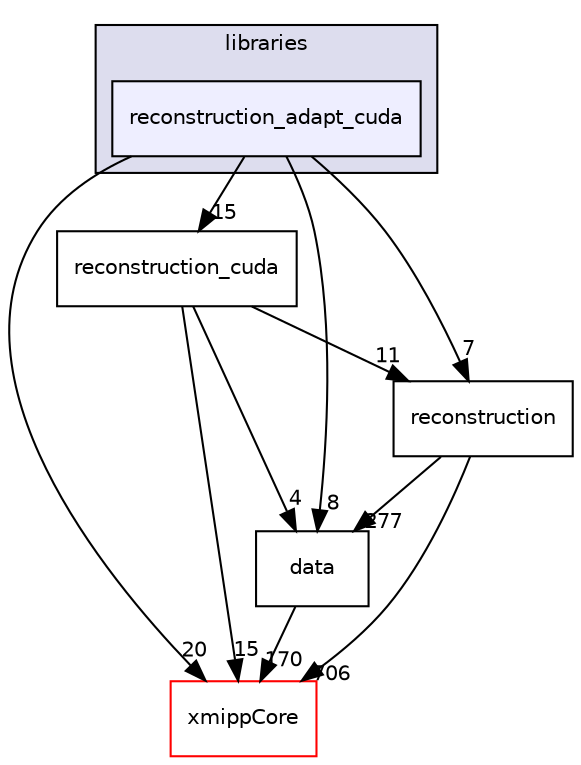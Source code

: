 digraph "xmipp/libraries/reconstruction_adapt_cuda" {
  compound=true
  node [ fontsize="10", fontname="Helvetica"];
  edge [ labelfontsize="10", labelfontname="Helvetica"];
  subgraph clusterdir_29dba3f3840f20df3b04d1972e99046b {
    graph [ bgcolor="#ddddee", pencolor="black", label="libraries" fontname="Helvetica", fontsize="10", URL="dir_29dba3f3840f20df3b04d1972e99046b.html"]
  dir_a92d463e74dcb5f701e89aef39f8d292 [shape=box, label="reconstruction_adapt_cuda", style="filled", fillcolor="#eeeeff", pencolor="black", URL="dir_a92d463e74dcb5f701e89aef39f8d292.html"];
  }
  dir_02b15c2011e26cf58f557fc966b9a0d4 [shape=box label="data" URL="dir_02b15c2011e26cf58f557fc966b9a0d4.html"];
  dir_24a57299b5841ef541d8250a7552ffe2 [shape=box label="reconstruction_cuda" URL="dir_24a57299b5841ef541d8250a7552ffe2.html"];
  dir_ce4d0d8fc85c2c70612466225bfce71d [shape=box label="xmippCore" fillcolor="white" style="filled" color="red" URL="dir_ce4d0d8fc85c2c70612466225bfce71d.html"];
  dir_28683db7d591bb6aab1650ae2c6e488e [shape=box label="reconstruction" URL="dir_28683db7d591bb6aab1650ae2c6e488e.html"];
  dir_02b15c2011e26cf58f557fc966b9a0d4->dir_ce4d0d8fc85c2c70612466225bfce71d [headlabel="170", labeldistance=1.5 headhref="dir_000085_000257.html"];
  dir_24a57299b5841ef541d8250a7552ffe2->dir_02b15c2011e26cf58f557fc966b9a0d4 [headlabel="4", labeldistance=1.5 headhref="dir_000268_000085.html"];
  dir_24a57299b5841ef541d8250a7552ffe2->dir_ce4d0d8fc85c2c70612466225bfce71d [headlabel="15", labeldistance=1.5 headhref="dir_000268_000257.html"];
  dir_24a57299b5841ef541d8250a7552ffe2->dir_28683db7d591bb6aab1650ae2c6e488e [headlabel="11", labeldistance=1.5 headhref="dir_000268_000109.html"];
  dir_a92d463e74dcb5f701e89aef39f8d292->dir_02b15c2011e26cf58f557fc966b9a0d4 [headlabel="8", labeldistance=1.5 headhref="dir_000275_000085.html"];
  dir_a92d463e74dcb5f701e89aef39f8d292->dir_24a57299b5841ef541d8250a7552ffe2 [headlabel="15", labeldistance=1.5 headhref="dir_000275_000268.html"];
  dir_a92d463e74dcb5f701e89aef39f8d292->dir_ce4d0d8fc85c2c70612466225bfce71d [headlabel="20", labeldistance=1.5 headhref="dir_000275_000257.html"];
  dir_a92d463e74dcb5f701e89aef39f8d292->dir_28683db7d591bb6aab1650ae2c6e488e [headlabel="7", labeldistance=1.5 headhref="dir_000275_000109.html"];
  dir_28683db7d591bb6aab1650ae2c6e488e->dir_02b15c2011e26cf58f557fc966b9a0d4 [headlabel="277", labeldistance=1.5 headhref="dir_000109_000085.html"];
  dir_28683db7d591bb6aab1650ae2c6e488e->dir_ce4d0d8fc85c2c70612466225bfce71d [headlabel="706", labeldistance=1.5 headhref="dir_000109_000257.html"];
}
